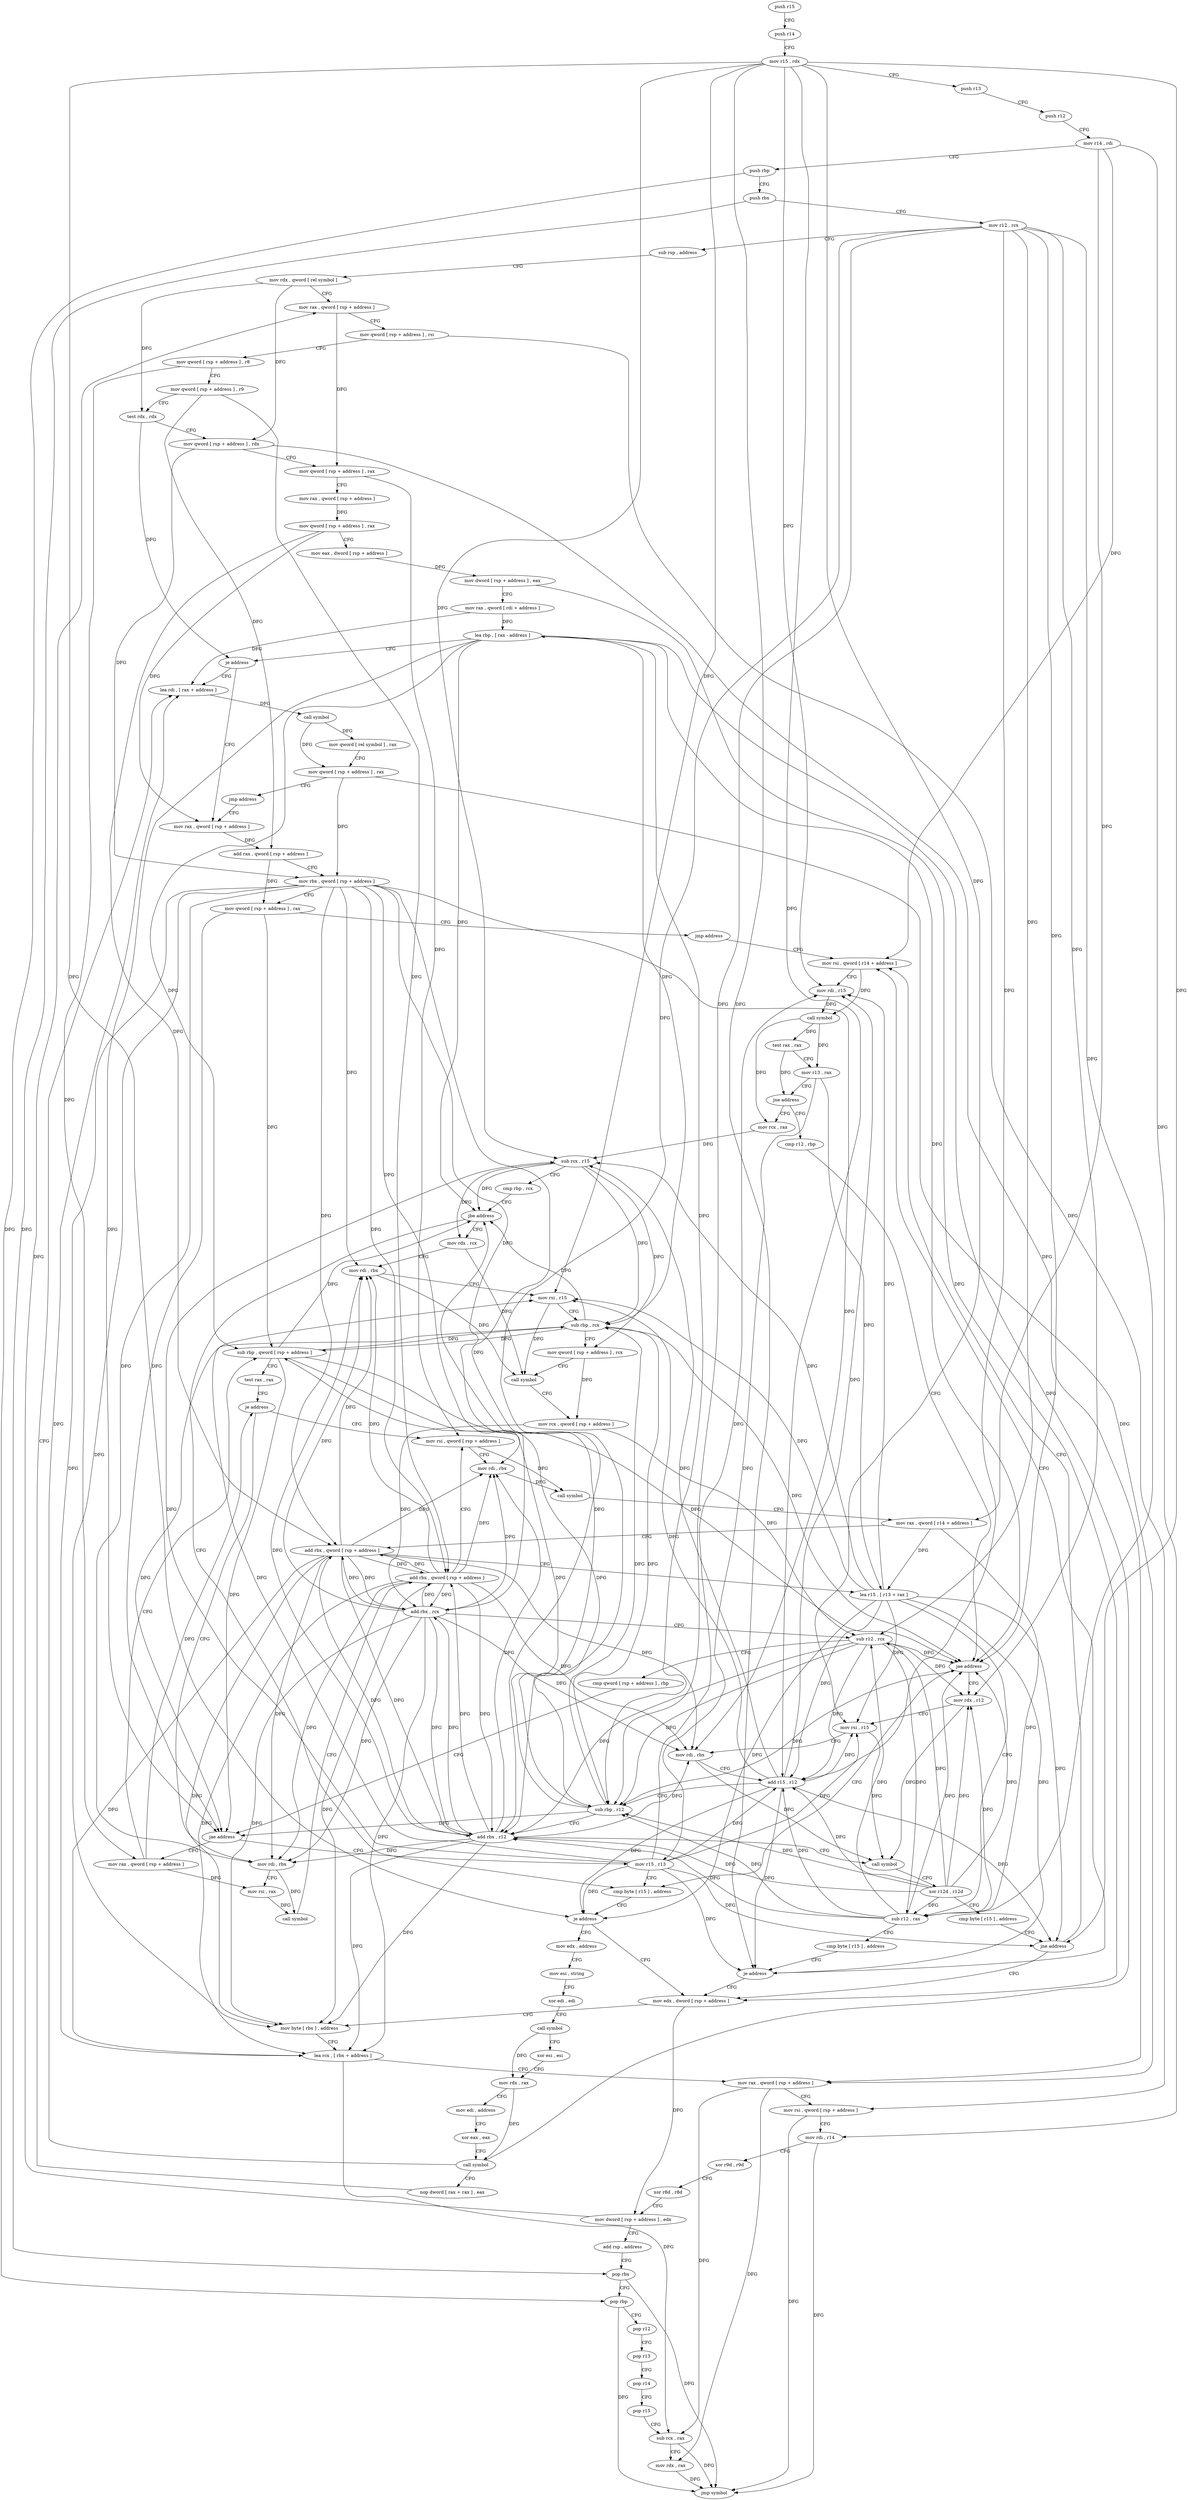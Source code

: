 digraph "func" {
"4259136" [label = "push r15" ]
"4259138" [label = "push r14" ]
"4259140" [label = "mov r15 , rdx" ]
"4259143" [label = "push r13" ]
"4259145" [label = "push r12" ]
"4259147" [label = "mov r14 , rdi" ]
"4259150" [label = "push rbp" ]
"4259151" [label = "push rbx" ]
"4259152" [label = "mov r12 , rcx" ]
"4259155" [label = "sub rsp , address" ]
"4259159" [label = "mov rdx , qword [ rel symbol ]" ]
"4259166" [label = "mov rax , qword [ rsp + address ]" ]
"4259174" [label = "mov qword [ rsp + address ] , rsi" ]
"4259179" [label = "mov qword [ rsp + address ] , r8" ]
"4259184" [label = "mov qword [ rsp + address ] , r9" ]
"4259189" [label = "test rdx , rdx" ]
"4259192" [label = "mov qword [ rsp + address ] , rdx" ]
"4259197" [label = "mov qword [ rsp + address ] , rax" ]
"4259202" [label = "mov rax , qword [ rsp + address ]" ]
"4259210" [label = "mov qword [ rsp + address ] , rax" ]
"4259215" [label = "mov eax , dword [ rsp + address ]" ]
"4259222" [label = "mov dword [ rsp + address ] , eax" ]
"4259226" [label = "mov rax , qword [ rdi + address ]" ]
"4259230" [label = "lea rbp , [ rax - address ]" ]
"4259234" [label = "je address" ]
"4259576" [label = "lea rdi , [ rax + address ]" ]
"4259240" [label = "mov rax , qword [ rsp + address ]" ]
"4259580" [label = "call symbol" ]
"4259585" [label = "mov qword [ rel symbol ] , rax" ]
"4259592" [label = "mov qword [ rsp + address ] , rax" ]
"4259597" [label = "jmp address" ]
"4259245" [label = "add rax , qword [ rsp + address ]" ]
"4259250" [label = "mov rbx , qword [ rsp + address ]" ]
"4259255" [label = "mov qword [ rsp + address ] , rax" ]
"4259260" [label = "jmp address" ]
"4259398" [label = "mov rsi , qword [ r14 + address ]" ]
"4259402" [label = "mov rdi , r15" ]
"4259405" [label = "call symbol" ]
"4259410" [label = "test rax , rax" ]
"4259413" [label = "mov r13 , rax" ]
"4259416" [label = "jne address" ]
"4259272" [label = "mov rcx , rax" ]
"4259422" [label = "cmp r12 , rbp" ]
"4259275" [label = "sub rcx , r15" ]
"4259278" [label = "cmp rbp , rcx" ]
"4259281" [label = "jbe address" ]
"4259531" [label = "cmp byte [ r15 ] , address" ]
"4259287" [label = "mov rdx , rcx" ]
"4259425" [label = "jae address" ]
"4259427" [label = "mov rdx , r12" ]
"4259535" [label = "je address" ]
"4259459" [label = "mov edx , dword [ rsp + address ]" ]
"4259537" [label = "mov edx , address" ]
"4259290" [label = "mov rdi , rbx" ]
"4259293" [label = "mov rsi , r15" ]
"4259296" [label = "sub rbp , rcx" ]
"4259299" [label = "mov qword [ rsp + address ] , rcx" ]
"4259304" [label = "call symbol" ]
"4259309" [label = "mov rcx , qword [ rsp + address ]" ]
"4259314" [label = "add rbx , rcx" ]
"4259317" [label = "sub r12 , rcx" ]
"4259320" [label = "cmp qword [ rsp + address ] , rbp" ]
"4259325" [label = "jae address" ]
"4259528" [label = "mov r15 , r13" ]
"4259331" [label = "mov rax , qword [ rsp + address ]" ]
"4259430" [label = "mov rsi , r15" ]
"4259433" [label = "mov rdi , rbx" ]
"4259436" [label = "add r15 , r12" ]
"4259439" [label = "sub rbp , r12" ]
"4259442" [label = "add rbx , r12" ]
"4259445" [label = "call symbol" ]
"4259450" [label = "xor r12d , r12d" ]
"4259453" [label = "cmp byte [ r15 ] , address" ]
"4259457" [label = "jne address" ]
"4259463" [label = "mov byte [ rbx ] , address" ]
"4259466" [label = "lea rcx , [ rbx + address ]" ]
"4259470" [label = "mov rax , qword [ rsp + address ]" ]
"4259475" [label = "mov rsi , qword [ rsp + address ]" ]
"4259480" [label = "mov rdi , r14" ]
"4259483" [label = "xor r9d , r9d" ]
"4259486" [label = "xor r8d , r8d" ]
"4259489" [label = "mov dword [ rsp + address ] , edx" ]
"4259496" [label = "add rsp , address" ]
"4259500" [label = "pop rbx" ]
"4259501" [label = "pop rbp" ]
"4259502" [label = "pop r12" ]
"4259504" [label = "pop r13" ]
"4259506" [label = "pop r14" ]
"4259508" [label = "pop r15" ]
"4259510" [label = "sub rcx , rax" ]
"4259513" [label = "mov rdx , rax" ]
"4259516" [label = "jmp symbol" ]
"4259542" [label = "mov esi , string" ]
"4259547" [label = "xor edi , edi" ]
"4259549" [label = "call symbol" ]
"4259554" [label = "xor esi , esi" ]
"4259556" [label = "mov rdx , rax" ]
"4259559" [label = "mov edi , address" ]
"4259564" [label = "xor eax , eax" ]
"4259566" [label = "call symbol" ]
"4259571" [label = "nop dword [ rax + rax ] , eax" ]
"4259336" [label = "sub rbp , qword [ rsp + address ]" ]
"4259341" [label = "test rax , rax" ]
"4259344" [label = "je address" ]
"4259362" [label = "mov rsi , qword [ rsp + address ]" ]
"4259346" [label = "mov rdi , rbx" ]
"4259367" [label = "mov rdi , rbx" ]
"4259370" [label = "call symbol" ]
"4259375" [label = "mov rax , qword [ r14 + address ]" ]
"4259379" [label = "add rbx , qword [ rsp + address ]" ]
"4259384" [label = "lea r15 , [ r13 + rax ]" ]
"4259389" [label = "sub r12 , rax" ]
"4259392" [label = "cmp byte [ r15 ] , address" ]
"4259396" [label = "je address" ]
"4259349" [label = "mov rsi , rax" ]
"4259352" [label = "call symbol" ]
"4259357" [label = "add rbx , qword [ rsp + address ]" ]
"4259136" -> "4259138" [ label = "CFG" ]
"4259138" -> "4259140" [ label = "CFG" ]
"4259140" -> "4259143" [ label = "CFG" ]
"4259140" -> "4259402" [ label = "DFG" ]
"4259140" -> "4259275" [ label = "DFG" ]
"4259140" -> "4259535" [ label = "DFG" ]
"4259140" -> "4259293" [ label = "DFG" ]
"4259140" -> "4259430" [ label = "DFG" ]
"4259140" -> "4259436" [ label = "DFG" ]
"4259140" -> "4259457" [ label = "DFG" ]
"4259140" -> "4259396" [ label = "DFG" ]
"4259143" -> "4259145" [ label = "CFG" ]
"4259145" -> "4259147" [ label = "CFG" ]
"4259147" -> "4259150" [ label = "CFG" ]
"4259147" -> "4259398" [ label = "DFG" ]
"4259147" -> "4259480" [ label = "DFG" ]
"4259147" -> "4259375" [ label = "DFG" ]
"4259150" -> "4259151" [ label = "CFG" ]
"4259150" -> "4259501" [ label = "DFG" ]
"4259151" -> "4259152" [ label = "CFG" ]
"4259151" -> "4259500" [ label = "DFG" ]
"4259152" -> "4259155" [ label = "CFG" ]
"4259152" -> "4259425" [ label = "DFG" ]
"4259152" -> "4259317" [ label = "DFG" ]
"4259152" -> "4259427" [ label = "DFG" ]
"4259152" -> "4259436" [ label = "DFG" ]
"4259152" -> "4259439" [ label = "DFG" ]
"4259152" -> "4259442" [ label = "DFG" ]
"4259152" -> "4259389" [ label = "DFG" ]
"4259155" -> "4259159" [ label = "CFG" ]
"4259159" -> "4259166" [ label = "CFG" ]
"4259159" -> "4259189" [ label = "DFG" ]
"4259159" -> "4259192" [ label = "DFG" ]
"4259166" -> "4259174" [ label = "CFG" ]
"4259166" -> "4259197" [ label = "DFG" ]
"4259174" -> "4259179" [ label = "CFG" ]
"4259174" -> "4259475" [ label = "DFG" ]
"4259179" -> "4259184" [ label = "CFG" ]
"4259179" -> "4259331" [ label = "DFG" ]
"4259184" -> "4259189" [ label = "CFG" ]
"4259184" -> "4259245" [ label = "DFG" ]
"4259184" -> "4259357" [ label = "DFG" ]
"4259189" -> "4259192" [ label = "CFG" ]
"4259189" -> "4259234" [ label = "DFG" ]
"4259192" -> "4259197" [ label = "CFG" ]
"4259192" -> "4259250" [ label = "DFG" ]
"4259192" -> "4259470" [ label = "DFG" ]
"4259197" -> "4259202" [ label = "CFG" ]
"4259197" -> "4259362" [ label = "DFG" ]
"4259202" -> "4259210" [ label = "DFG" ]
"4259210" -> "4259215" [ label = "CFG" ]
"4259210" -> "4259240" [ label = "DFG" ]
"4259210" -> "4259379" [ label = "DFG" ]
"4259215" -> "4259222" [ label = "DFG" ]
"4259222" -> "4259226" [ label = "CFG" ]
"4259222" -> "4259459" [ label = "DFG" ]
"4259226" -> "4259230" [ label = "DFG" ]
"4259226" -> "4259576" [ label = "DFG" ]
"4259230" -> "4259234" [ label = "CFG" ]
"4259230" -> "4259281" [ label = "DFG" ]
"4259230" -> "4259425" [ label = "DFG" ]
"4259230" -> "4259296" [ label = "DFG" ]
"4259230" -> "4259325" [ label = "DFG" ]
"4259230" -> "4259439" [ label = "DFG" ]
"4259230" -> "4259336" [ label = "DFG" ]
"4259234" -> "4259576" [ label = "CFG" ]
"4259234" -> "4259240" [ label = "CFG" ]
"4259576" -> "4259580" [ label = "DFG" ]
"4259240" -> "4259245" [ label = "DFG" ]
"4259580" -> "4259585" [ label = "DFG" ]
"4259580" -> "4259592" [ label = "DFG" ]
"4259585" -> "4259592" [ label = "CFG" ]
"4259592" -> "4259597" [ label = "CFG" ]
"4259592" -> "4259250" [ label = "DFG" ]
"4259592" -> "4259470" [ label = "DFG" ]
"4259597" -> "4259240" [ label = "CFG" ]
"4259245" -> "4259250" [ label = "CFG" ]
"4259245" -> "4259255" [ label = "DFG" ]
"4259250" -> "4259255" [ label = "CFG" ]
"4259250" -> "4259290" [ label = "DFG" ]
"4259250" -> "4259314" [ label = "DFG" ]
"4259250" -> "4259433" [ label = "DFG" ]
"4259250" -> "4259442" [ label = "DFG" ]
"4259250" -> "4259463" [ label = "DFG" ]
"4259250" -> "4259466" [ label = "DFG" ]
"4259250" -> "4259367" [ label = "DFG" ]
"4259250" -> "4259379" [ label = "DFG" ]
"4259250" -> "4259346" [ label = "DFG" ]
"4259250" -> "4259357" [ label = "DFG" ]
"4259255" -> "4259260" [ label = "CFG" ]
"4259255" -> "4259325" [ label = "DFG" ]
"4259255" -> "4259336" [ label = "DFG" ]
"4259260" -> "4259398" [ label = "CFG" ]
"4259398" -> "4259402" [ label = "CFG" ]
"4259398" -> "4259405" [ label = "DFG" ]
"4259402" -> "4259405" [ label = "DFG" ]
"4259405" -> "4259410" [ label = "DFG" ]
"4259405" -> "4259413" [ label = "DFG" ]
"4259405" -> "4259272" [ label = "DFG" ]
"4259410" -> "4259413" [ label = "CFG" ]
"4259410" -> "4259416" [ label = "DFG" ]
"4259413" -> "4259416" [ label = "CFG" ]
"4259413" -> "4259528" [ label = "DFG" ]
"4259413" -> "4259384" [ label = "DFG" ]
"4259416" -> "4259272" [ label = "CFG" ]
"4259416" -> "4259422" [ label = "CFG" ]
"4259272" -> "4259275" [ label = "DFG" ]
"4259422" -> "4259425" [ label = "CFG" ]
"4259275" -> "4259278" [ label = "CFG" ]
"4259275" -> "4259281" [ label = "DFG" ]
"4259275" -> "4259287" [ label = "DFG" ]
"4259275" -> "4259296" [ label = "DFG" ]
"4259275" -> "4259299" [ label = "DFG" ]
"4259278" -> "4259281" [ label = "CFG" ]
"4259281" -> "4259531" [ label = "CFG" ]
"4259281" -> "4259287" [ label = "CFG" ]
"4259531" -> "4259535" [ label = "CFG" ]
"4259287" -> "4259290" [ label = "CFG" ]
"4259287" -> "4259304" [ label = "DFG" ]
"4259425" -> "4259531" [ label = "CFG" ]
"4259425" -> "4259427" [ label = "CFG" ]
"4259427" -> "4259430" [ label = "CFG" ]
"4259427" -> "4259445" [ label = "DFG" ]
"4259535" -> "4259459" [ label = "CFG" ]
"4259535" -> "4259537" [ label = "CFG" ]
"4259459" -> "4259463" [ label = "CFG" ]
"4259459" -> "4259489" [ label = "DFG" ]
"4259537" -> "4259542" [ label = "CFG" ]
"4259290" -> "4259293" [ label = "CFG" ]
"4259290" -> "4259304" [ label = "DFG" ]
"4259293" -> "4259296" [ label = "CFG" ]
"4259293" -> "4259304" [ label = "DFG" ]
"4259296" -> "4259299" [ label = "CFG" ]
"4259296" -> "4259425" [ label = "DFG" ]
"4259296" -> "4259281" [ label = "DFG" ]
"4259296" -> "4259325" [ label = "DFG" ]
"4259296" -> "4259439" [ label = "DFG" ]
"4259296" -> "4259336" [ label = "DFG" ]
"4259299" -> "4259304" [ label = "CFG" ]
"4259299" -> "4259309" [ label = "DFG" ]
"4259304" -> "4259309" [ label = "CFG" ]
"4259309" -> "4259314" [ label = "DFG" ]
"4259309" -> "4259317" [ label = "DFG" ]
"4259314" -> "4259317" [ label = "CFG" ]
"4259314" -> "4259290" [ label = "DFG" ]
"4259314" -> "4259433" [ label = "DFG" ]
"4259314" -> "4259442" [ label = "DFG" ]
"4259314" -> "4259463" [ label = "DFG" ]
"4259314" -> "4259466" [ label = "DFG" ]
"4259314" -> "4259367" [ label = "DFG" ]
"4259314" -> "4259379" [ label = "DFG" ]
"4259314" -> "4259346" [ label = "DFG" ]
"4259314" -> "4259357" [ label = "DFG" ]
"4259317" -> "4259320" [ label = "CFG" ]
"4259317" -> "4259425" [ label = "DFG" ]
"4259317" -> "4259427" [ label = "DFG" ]
"4259317" -> "4259436" [ label = "DFG" ]
"4259317" -> "4259439" [ label = "DFG" ]
"4259317" -> "4259442" [ label = "DFG" ]
"4259317" -> "4259389" [ label = "DFG" ]
"4259320" -> "4259325" [ label = "CFG" ]
"4259325" -> "4259528" [ label = "CFG" ]
"4259325" -> "4259331" [ label = "CFG" ]
"4259528" -> "4259531" [ label = "CFG" ]
"4259528" -> "4259402" [ label = "DFG" ]
"4259528" -> "4259275" [ label = "DFG" ]
"4259528" -> "4259535" [ label = "DFG" ]
"4259528" -> "4259293" [ label = "DFG" ]
"4259528" -> "4259430" [ label = "DFG" ]
"4259528" -> "4259457" [ label = "DFG" ]
"4259528" -> "4259436" [ label = "DFG" ]
"4259528" -> "4259396" [ label = "DFG" ]
"4259331" -> "4259336" [ label = "CFG" ]
"4259331" -> "4259344" [ label = "DFG" ]
"4259331" -> "4259349" [ label = "DFG" ]
"4259430" -> "4259433" [ label = "CFG" ]
"4259430" -> "4259445" [ label = "DFG" ]
"4259433" -> "4259436" [ label = "CFG" ]
"4259433" -> "4259445" [ label = "DFG" ]
"4259436" -> "4259439" [ label = "CFG" ]
"4259436" -> "4259402" [ label = "DFG" ]
"4259436" -> "4259275" [ label = "DFG" ]
"4259436" -> "4259535" [ label = "DFG" ]
"4259436" -> "4259293" [ label = "DFG" ]
"4259436" -> "4259430" [ label = "DFG" ]
"4259436" -> "4259457" [ label = "DFG" ]
"4259436" -> "4259396" [ label = "DFG" ]
"4259439" -> "4259442" [ label = "CFG" ]
"4259439" -> "4259425" [ label = "DFG" ]
"4259439" -> "4259325" [ label = "DFG" ]
"4259439" -> "4259281" [ label = "DFG" ]
"4259439" -> "4259296" [ label = "DFG" ]
"4259439" -> "4259336" [ label = "DFG" ]
"4259442" -> "4259445" [ label = "CFG" ]
"4259442" -> "4259290" [ label = "DFG" ]
"4259442" -> "4259433" [ label = "DFG" ]
"4259442" -> "4259314" [ label = "DFG" ]
"4259442" -> "4259463" [ label = "DFG" ]
"4259442" -> "4259466" [ label = "DFG" ]
"4259442" -> "4259367" [ label = "DFG" ]
"4259442" -> "4259379" [ label = "DFG" ]
"4259442" -> "4259346" [ label = "DFG" ]
"4259442" -> "4259357" [ label = "DFG" ]
"4259445" -> "4259450" [ label = "CFG" ]
"4259450" -> "4259453" [ label = "CFG" ]
"4259450" -> "4259427" [ label = "DFG" ]
"4259450" -> "4259436" [ label = "DFG" ]
"4259450" -> "4259439" [ label = "DFG" ]
"4259450" -> "4259442" [ label = "DFG" ]
"4259450" -> "4259425" [ label = "DFG" ]
"4259450" -> "4259317" [ label = "DFG" ]
"4259450" -> "4259389" [ label = "DFG" ]
"4259453" -> "4259457" [ label = "CFG" ]
"4259457" -> "4259398" [ label = "CFG" ]
"4259457" -> "4259459" [ label = "CFG" ]
"4259463" -> "4259466" [ label = "CFG" ]
"4259466" -> "4259470" [ label = "CFG" ]
"4259466" -> "4259510" [ label = "DFG" ]
"4259470" -> "4259475" [ label = "CFG" ]
"4259470" -> "4259510" [ label = "DFG" ]
"4259470" -> "4259513" [ label = "DFG" ]
"4259475" -> "4259480" [ label = "CFG" ]
"4259475" -> "4259516" [ label = "DFG" ]
"4259480" -> "4259483" [ label = "CFG" ]
"4259480" -> "4259516" [ label = "DFG" ]
"4259483" -> "4259486" [ label = "CFG" ]
"4259486" -> "4259489" [ label = "CFG" ]
"4259489" -> "4259496" [ label = "CFG" ]
"4259489" -> "4259166" [ label = "DFG" ]
"4259496" -> "4259500" [ label = "CFG" ]
"4259500" -> "4259501" [ label = "CFG" ]
"4259500" -> "4259516" [ label = "DFG" ]
"4259501" -> "4259502" [ label = "CFG" ]
"4259501" -> "4259516" [ label = "DFG" ]
"4259502" -> "4259504" [ label = "CFG" ]
"4259504" -> "4259506" [ label = "CFG" ]
"4259506" -> "4259508" [ label = "CFG" ]
"4259508" -> "4259510" [ label = "CFG" ]
"4259510" -> "4259513" [ label = "CFG" ]
"4259510" -> "4259516" [ label = "DFG" ]
"4259513" -> "4259516" [ label = "DFG" ]
"4259542" -> "4259547" [ label = "CFG" ]
"4259547" -> "4259549" [ label = "CFG" ]
"4259549" -> "4259554" [ label = "CFG" ]
"4259549" -> "4259556" [ label = "DFG" ]
"4259554" -> "4259556" [ label = "CFG" ]
"4259556" -> "4259559" [ label = "CFG" ]
"4259556" -> "4259566" [ label = "DFG" ]
"4259559" -> "4259564" [ label = "CFG" ]
"4259564" -> "4259566" [ label = "CFG" ]
"4259566" -> "4259571" [ label = "CFG" ]
"4259566" -> "4259230" [ label = "DFG" ]
"4259566" -> "4259576" [ label = "DFG" ]
"4259571" -> "4259576" [ label = "CFG" ]
"4259336" -> "4259341" [ label = "CFG" ]
"4259336" -> "4259425" [ label = "DFG" ]
"4259336" -> "4259325" [ label = "DFG" ]
"4259336" -> "4259281" [ label = "DFG" ]
"4259336" -> "4259296" [ label = "DFG" ]
"4259336" -> "4259439" [ label = "DFG" ]
"4259341" -> "4259344" [ label = "CFG" ]
"4259344" -> "4259362" [ label = "CFG" ]
"4259344" -> "4259346" [ label = "CFG" ]
"4259362" -> "4259367" [ label = "CFG" ]
"4259362" -> "4259370" [ label = "DFG" ]
"4259346" -> "4259349" [ label = "CFG" ]
"4259346" -> "4259352" [ label = "DFG" ]
"4259367" -> "4259370" [ label = "DFG" ]
"4259370" -> "4259375" [ label = "CFG" ]
"4259375" -> "4259379" [ label = "CFG" ]
"4259375" -> "4259384" [ label = "DFG" ]
"4259375" -> "4259389" [ label = "DFG" ]
"4259379" -> "4259384" [ label = "CFG" ]
"4259379" -> "4259290" [ label = "DFG" ]
"4259379" -> "4259433" [ label = "DFG" ]
"4259379" -> "4259463" [ label = "DFG" ]
"4259379" -> "4259466" [ label = "DFG" ]
"4259379" -> "4259367" [ label = "DFG" ]
"4259379" -> "4259314" [ label = "DFG" ]
"4259379" -> "4259442" [ label = "DFG" ]
"4259379" -> "4259346" [ label = "DFG" ]
"4259379" -> "4259357" [ label = "DFG" ]
"4259384" -> "4259389" [ label = "CFG" ]
"4259384" -> "4259402" [ label = "DFG" ]
"4259384" -> "4259275" [ label = "DFG" ]
"4259384" -> "4259535" [ label = "DFG" ]
"4259384" -> "4259293" [ label = "DFG" ]
"4259384" -> "4259430" [ label = "DFG" ]
"4259384" -> "4259457" [ label = "DFG" ]
"4259384" -> "4259436" [ label = "DFG" ]
"4259384" -> "4259396" [ label = "DFG" ]
"4259389" -> "4259392" [ label = "CFG" ]
"4259389" -> "4259427" [ label = "DFG" ]
"4259389" -> "4259436" [ label = "DFG" ]
"4259389" -> "4259439" [ label = "DFG" ]
"4259389" -> "4259442" [ label = "DFG" ]
"4259389" -> "4259425" [ label = "DFG" ]
"4259389" -> "4259317" [ label = "DFG" ]
"4259392" -> "4259396" [ label = "CFG" ]
"4259396" -> "4259459" [ label = "CFG" ]
"4259396" -> "4259398" [ label = "CFG" ]
"4259349" -> "4259352" [ label = "DFG" ]
"4259352" -> "4259357" [ label = "CFG" ]
"4259357" -> "4259362" [ label = "CFG" ]
"4259357" -> "4259290" [ label = "DFG" ]
"4259357" -> "4259433" [ label = "DFG" ]
"4259357" -> "4259463" [ label = "DFG" ]
"4259357" -> "4259466" [ label = "DFG" ]
"4259357" -> "4259367" [ label = "DFG" ]
"4259357" -> "4259346" [ label = "DFG" ]
"4259357" -> "4259314" [ label = "DFG" ]
"4259357" -> "4259442" [ label = "DFG" ]
"4259357" -> "4259379" [ label = "DFG" ]
}
